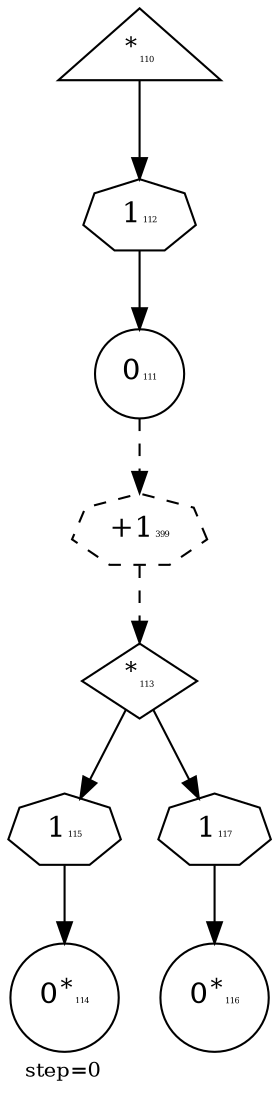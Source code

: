 digraph {
  graph  [labelloc=bottom,labeljust=left,fontsize="10",label="step=0"];
  "110" [shape=triangle,peripheries="1",label=<<SUP>*</SUP><FONT POINT-SIZE='4'>110</FONT>>,labelfontcolor=black,color=black];
  "111" [shape=circle,peripheries="1",label=<0<FONT POINT-SIZE='4'>111</FONT>>,labelfontcolor=black,color=black];
  "113" [shape=diamond,peripheries="1",label=<<SUP>*</SUP><FONT POINT-SIZE='4'>113</FONT>>,labelfontcolor=black,color=black];
  "114" [shape=circle,peripheries="1",label=<0<SUP>*</SUP><FONT POINT-SIZE='4'>114</FONT>>,labelfontcolor=black,color=black];
  "116" [shape=circle,peripheries="1",label=<0<SUP>*</SUP><FONT POINT-SIZE='4'>116</FONT>>,labelfontcolor=black,color=black];
  "112" [label=<1<FONT POINT-SIZE='4'>112</FONT>>,peripheries="1",color=black,shape=septagon];
  "110" -> "112" [color=black];
  "112" -> "111" [color=black];
  "115" [label=<1<FONT POINT-SIZE='4'>115</FONT>>,peripheries="1",color=black,shape=septagon];
  "113" -> "115" [color=black];
  "115" -> "114" [color=black];
  "117" [label=<1<FONT POINT-SIZE='4'>117</FONT>>,peripheries="1",color=black,shape=septagon];
  "113" -> "117" [color=black];
  "117" -> "116" [color=black];
  "399" [label=<+1<FONT POINT-SIZE='4'>399</FONT>>,peripheries="1",color=black,style=dashed,shape=septagon];
  "111" -> "399" [style=dashed,color=black];
  "399" -> "113" [style=dashed,color=black];
}